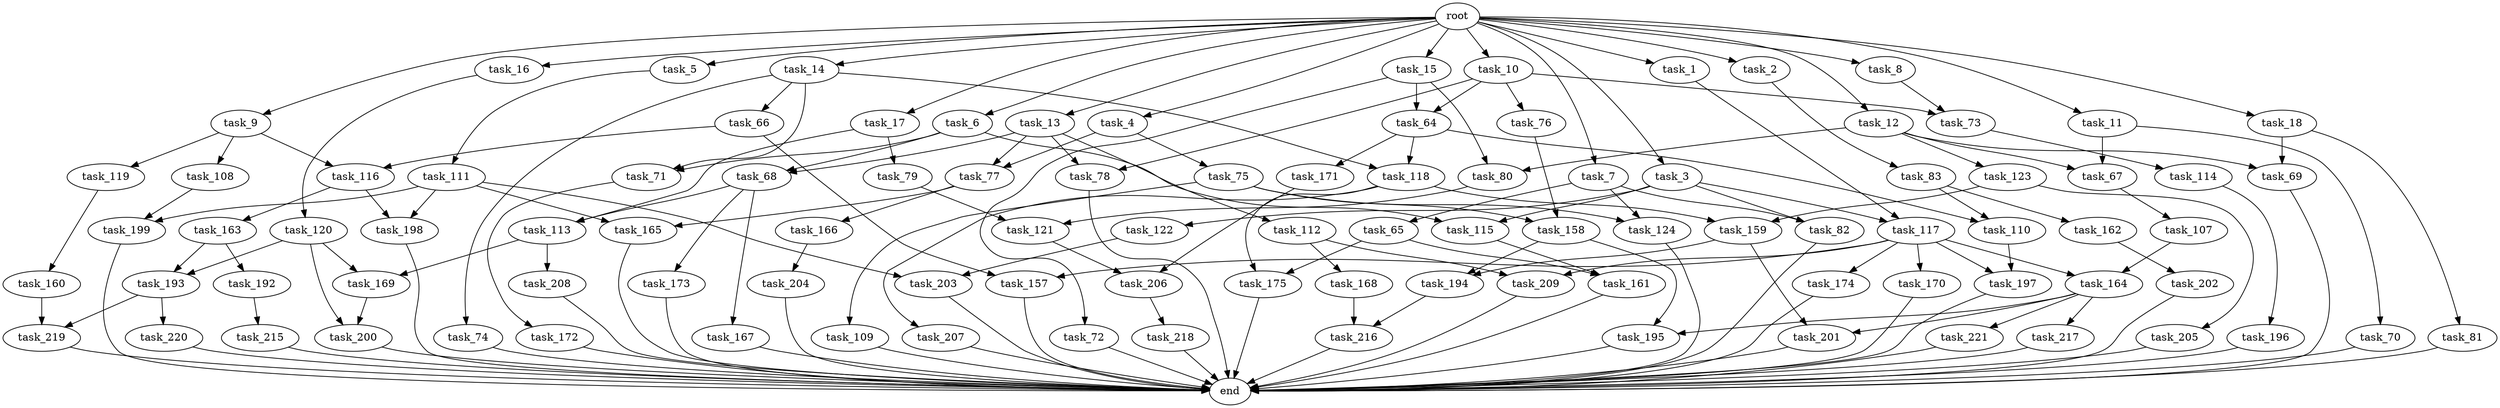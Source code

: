 digraph G {
  task_207 [size="858993459.200000"];
  task_192 [size="549755813.888000"];
  task_16 [size="1.024000"];
  task_168 [size="309237645.312000"];
  task_115 [size="996432412.672000"];
  task_158 [size="214748364.800000"];
  task_12 [size="1.024000"];
  task_172 [size="34359738.368000"];
  task_119 [size="309237645.312000"];
  task_111 [size="34359738.368000"];
  task_110 [size="523986010.112000"];
  task_113 [size="970662608.896000"];
  task_68 [size="446676598.784000"];
  task_166 [size="858993459.200000"];
  task_162 [size="309237645.312000"];
  task_107 [size="420906795.008000"];
  task_219 [size="687194767.360000"];
  task_78 [size="523986010.112000"];
  task_6 [size="1.024000"];
  task_108 [size="309237645.312000"];
  task_13 [size="1.024000"];
  task_123 [size="309237645.312000"];
  task_79 [size="420906795.008000"];
  task_72 [size="137438953.472000"];
  task_200 [size="498216206.336000"];
  task_5 [size="1.024000"];
  task_217 [size="420906795.008000"];
  root [size="0.000000"];
  task_202 [size="420906795.008000"];
  task_216 [size="833223655.424000"];
  task_117 [size="996432412.672000"];
  task_7 [size="1.024000"];
  task_74 [size="34359738.368000"];
  task_118 [size="249108103.168000"];
  task_18 [size="1.024000"];
  task_220 [size="549755813.888000"];
  task_1 [size="1.024000"];
  task_157 [size="1005022347.264000"];
  task_198 [size="558345748.480000"];
  task_215 [size="34359738.368000"];
  task_82 [size="1717986918.400000"];
  task_203 [size="352187318.272000"];
  task_77 [size="523986010.112000"];
  task_165 [size="996432412.672000"];
  task_209 [size="618475290.624000"];
  task_174 [size="309237645.312000"];
  task_11 [size="1.024000"];
  task_66 [size="34359738.368000"];
  task_4 [size="1.024000"];
  task_218 [size="858993459.200000"];
  task_173 [size="549755813.888000"];
  task_159 [size="1073741824.000000"];
  task_112 [size="309237645.312000"];
  task_199 [size="171798691.840000"];
  task_65 [size="858993459.200000"];
  task_83 [size="137438953.472000"];
  task_73 [size="429496729.600000"];
  task_76 [size="214748364.800000"];
  task_17 [size="1.024000"];
  task_208 [size="309237645.312000"];
  task_114 [size="77309411.328000"];
  task_10 [size="1.024000"];
  task_81 [size="549755813.888000"];
  task_14 [size="1.024000"];
  task_163 [size="420906795.008000"];
  task_122 [size="858993459.200000"];
  task_69 [size="858993459.200000"];
  task_75 [size="214748364.800000"];
  task_64 [size="352187318.272000"];
  task_121 [size="455266533.376000"];
  task_15 [size="1.024000"];
  task_169 [size="730144440.320000"];
  end [size="0.000000"];
  task_164 [size="523986010.112000"];
  task_167 [size="549755813.888000"];
  task_196 [size="77309411.328000"];
  task_70 [size="695784701.952000"];
  task_160 [size="309237645.312000"];
  task_193 [size="970662608.896000"];
  task_175 [size="1073741824.000000"];
  task_3 [size="1.024000"];
  task_170 [size="309237645.312000"];
  task_71 [size="171798691.840000"];
  task_197 [size="858993459.200000"];
  task_201 [size="498216206.336000"];
  task_194 [size="773094113.280000"];
  task_109 [size="77309411.328000"];
  task_8 [size="1.024000"];
  task_9 [size="1.024000"];
  task_120 [size="214748364.800000"];
  task_2 [size="1.024000"];
  task_67 [size="1005022347.264000"];
  task_161 [size="1073741824.000000"];
  task_80 [size="446676598.784000"];
  task_204 [size="214748364.800000"];
  task_195 [size="1116691496.960000"];
  task_205 [size="214748364.800000"];
  task_116 [size="1005022347.264000"];
  task_124 [size="936302870.528000"];
  task_171 [size="214748364.800000"];
  task_221 [size="420906795.008000"];
  task_206 [size="841813590.016000"];

  task_207 -> end [size="1.000000"];
  task_192 -> task_215 [size="33554432.000000"];
  task_16 -> task_120 [size="209715200.000000"];
  task_168 -> task_216 [size="134217728.000000"];
  task_115 -> task_161 [size="838860800.000000"];
  task_158 -> task_195 [size="679477248.000000"];
  task_158 -> task_194 [size="679477248.000000"];
  task_12 -> task_80 [size="301989888.000000"];
  task_12 -> task_123 [size="301989888.000000"];
  task_12 -> task_67 [size="301989888.000000"];
  task_12 -> task_69 [size="301989888.000000"];
  task_172 -> end [size="1.000000"];
  task_119 -> task_160 [size="301989888.000000"];
  task_111 -> task_198 [size="134217728.000000"];
  task_111 -> task_203 [size="134217728.000000"];
  task_111 -> task_165 [size="134217728.000000"];
  task_111 -> task_199 [size="134217728.000000"];
  task_110 -> task_197 [size="536870912.000000"];
  task_113 -> task_208 [size="301989888.000000"];
  task_113 -> task_169 [size="301989888.000000"];
  task_68 -> task_113 [size="536870912.000000"];
  task_68 -> task_173 [size="536870912.000000"];
  task_68 -> task_167 [size="536870912.000000"];
  task_166 -> task_204 [size="209715200.000000"];
  task_162 -> task_202 [size="411041792.000000"];
  task_107 -> task_164 [size="209715200.000000"];
  task_219 -> end [size="1.000000"];
  task_78 -> end [size="1.000000"];
  task_6 -> task_71 [size="134217728.000000"];
  task_6 -> task_68 [size="134217728.000000"];
  task_6 -> task_115 [size="134217728.000000"];
  task_108 -> task_199 [size="33554432.000000"];
  task_13 -> task_68 [size="301989888.000000"];
  task_13 -> task_78 [size="301989888.000000"];
  task_13 -> task_112 [size="301989888.000000"];
  task_13 -> task_77 [size="301989888.000000"];
  task_123 -> task_205 [size="209715200.000000"];
  task_123 -> task_159 [size="209715200.000000"];
  task_79 -> task_121 [size="33554432.000000"];
  task_72 -> end [size="1.000000"];
  task_200 -> end [size="1.000000"];
  task_5 -> task_111 [size="33554432.000000"];
  task_217 -> end [size="1.000000"];
  root -> task_2 [size="1.000000"];
  root -> task_7 [size="1.000000"];
  root -> task_5 [size="1.000000"];
  root -> task_11 [size="1.000000"];
  root -> task_10 [size="1.000000"];
  root -> task_16 [size="1.000000"];
  root -> task_4 [size="1.000000"];
  root -> task_17 [size="1.000000"];
  root -> task_3 [size="1.000000"];
  root -> task_13 [size="1.000000"];
  root -> task_18 [size="1.000000"];
  root -> task_9 [size="1.000000"];
  root -> task_6 [size="1.000000"];
  root -> task_14 [size="1.000000"];
  root -> task_8 [size="1.000000"];
  root -> task_12 [size="1.000000"];
  root -> task_15 [size="1.000000"];
  root -> task_1 [size="1.000000"];
  task_202 -> end [size="1.000000"];
  task_216 -> end [size="1.000000"];
  task_117 -> task_164 [size="301989888.000000"];
  task_117 -> task_174 [size="301989888.000000"];
  task_117 -> task_197 [size="301989888.000000"];
  task_117 -> task_209 [size="301989888.000000"];
  task_117 -> task_157 [size="301989888.000000"];
  task_117 -> task_170 [size="301989888.000000"];
  task_7 -> task_82 [size="838860800.000000"];
  task_7 -> task_124 [size="838860800.000000"];
  task_7 -> task_65 [size="838860800.000000"];
  task_74 -> end [size="1.000000"];
  task_118 -> task_159 [size="838860800.000000"];
  task_118 -> task_175 [size="838860800.000000"];
  task_118 -> task_207 [size="838860800.000000"];
  task_18 -> task_81 [size="536870912.000000"];
  task_18 -> task_69 [size="536870912.000000"];
  task_220 -> end [size="1.000000"];
  task_1 -> task_117 [size="134217728.000000"];
  task_157 -> end [size="1.000000"];
  task_198 -> end [size="1.000000"];
  task_215 -> end [size="1.000000"];
  task_82 -> end [size="1.000000"];
  task_203 -> end [size="1.000000"];
  task_77 -> task_166 [size="838860800.000000"];
  task_77 -> task_165 [size="838860800.000000"];
  task_165 -> end [size="1.000000"];
  task_209 -> end [size="1.000000"];
  task_174 -> end [size="1.000000"];
  task_11 -> task_70 [size="679477248.000000"];
  task_11 -> task_67 [size="679477248.000000"];
  task_66 -> task_116 [size="679477248.000000"];
  task_66 -> task_157 [size="679477248.000000"];
  task_4 -> task_75 [size="209715200.000000"];
  task_4 -> task_77 [size="209715200.000000"];
  task_218 -> end [size="1.000000"];
  task_173 -> end [size="1.000000"];
  task_159 -> task_201 [size="75497472.000000"];
  task_159 -> task_194 [size="75497472.000000"];
  task_112 -> task_209 [size="301989888.000000"];
  task_112 -> task_168 [size="301989888.000000"];
  task_199 -> end [size="1.000000"];
  task_65 -> task_175 [size="209715200.000000"];
  task_65 -> task_161 [size="209715200.000000"];
  task_83 -> task_162 [size="301989888.000000"];
  task_83 -> task_110 [size="301989888.000000"];
  task_73 -> task_114 [size="75497472.000000"];
  task_76 -> task_158 [size="134217728.000000"];
  task_17 -> task_113 [size="411041792.000000"];
  task_17 -> task_79 [size="411041792.000000"];
  task_208 -> end [size="1.000000"];
  task_114 -> task_196 [size="75497472.000000"];
  task_10 -> task_64 [size="209715200.000000"];
  task_10 -> task_73 [size="209715200.000000"];
  task_10 -> task_78 [size="209715200.000000"];
  task_10 -> task_76 [size="209715200.000000"];
  task_81 -> end [size="1.000000"];
  task_14 -> task_71 [size="33554432.000000"];
  task_14 -> task_66 [size="33554432.000000"];
  task_14 -> task_118 [size="33554432.000000"];
  task_14 -> task_74 [size="33554432.000000"];
  task_163 -> task_193 [size="536870912.000000"];
  task_163 -> task_192 [size="536870912.000000"];
  task_122 -> task_203 [size="209715200.000000"];
  task_69 -> end [size="1.000000"];
  task_75 -> task_109 [size="75497472.000000"];
  task_75 -> task_158 [size="75497472.000000"];
  task_75 -> task_124 [size="75497472.000000"];
  task_64 -> task_118 [size="209715200.000000"];
  task_64 -> task_110 [size="209715200.000000"];
  task_64 -> task_171 [size="209715200.000000"];
  task_121 -> task_206 [size="411041792.000000"];
  task_15 -> task_64 [size="134217728.000000"];
  task_15 -> task_80 [size="134217728.000000"];
  task_15 -> task_72 [size="134217728.000000"];
  task_169 -> task_200 [size="75497472.000000"];
  task_164 -> task_217 [size="411041792.000000"];
  task_164 -> task_221 [size="411041792.000000"];
  task_164 -> task_195 [size="411041792.000000"];
  task_164 -> task_201 [size="411041792.000000"];
  task_167 -> end [size="1.000000"];
  task_196 -> end [size="1.000000"];
  task_70 -> end [size="1.000000"];
  task_160 -> task_219 [size="134217728.000000"];
  task_193 -> task_220 [size="536870912.000000"];
  task_193 -> task_219 [size="536870912.000000"];
  task_175 -> end [size="1.000000"];
  task_3 -> task_82 [size="838860800.000000"];
  task_3 -> task_115 [size="838860800.000000"];
  task_3 -> task_117 [size="838860800.000000"];
  task_3 -> task_122 [size="838860800.000000"];
  task_170 -> end [size="1.000000"];
  task_71 -> task_172 [size="33554432.000000"];
  task_197 -> end [size="1.000000"];
  task_201 -> end [size="1.000000"];
  task_194 -> task_216 [size="679477248.000000"];
  task_109 -> end [size="1.000000"];
  task_8 -> task_73 [size="209715200.000000"];
  task_9 -> task_108 [size="301989888.000000"];
  task_9 -> task_119 [size="301989888.000000"];
  task_9 -> task_116 [size="301989888.000000"];
  task_120 -> task_193 [size="411041792.000000"];
  task_120 -> task_200 [size="411041792.000000"];
  task_120 -> task_169 [size="411041792.000000"];
  task_2 -> task_83 [size="134217728.000000"];
  task_67 -> task_107 [size="411041792.000000"];
  task_161 -> end [size="1.000000"];
  task_80 -> task_121 [size="411041792.000000"];
  task_204 -> end [size="1.000000"];
  task_195 -> end [size="1.000000"];
  task_205 -> end [size="1.000000"];
  task_116 -> task_163 [size="411041792.000000"];
  task_116 -> task_198 [size="411041792.000000"];
  task_124 -> end [size="1.000000"];
  task_171 -> task_206 [size="411041792.000000"];
  task_221 -> end [size="1.000000"];
  task_206 -> task_218 [size="838860800.000000"];
}
